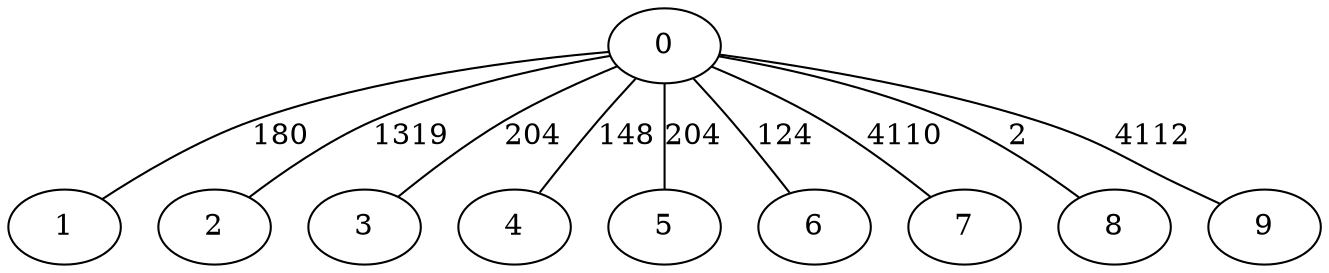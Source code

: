graph  {
0;
1;
2;
3;
4;
5;
6;
7;
8;
9;
0 -- 1  [id=0, key=0, label=180];
0 -- 2  [id=1, key=0, label=1319];
0 -- 3  [id=2, key=0, label=204];
0 -- 4  [id=3, key=0, label=148];
0 -- 5  [id=4, key=0, label=204];
0 -- 6  [id=5, key=0, label=124];
0 -- 8  [id=7, key=0, label=2];
0 -- 9  [id=8, key=0, label=4112];
0 -- 7  [id=6, key=0, label=4110];
}
